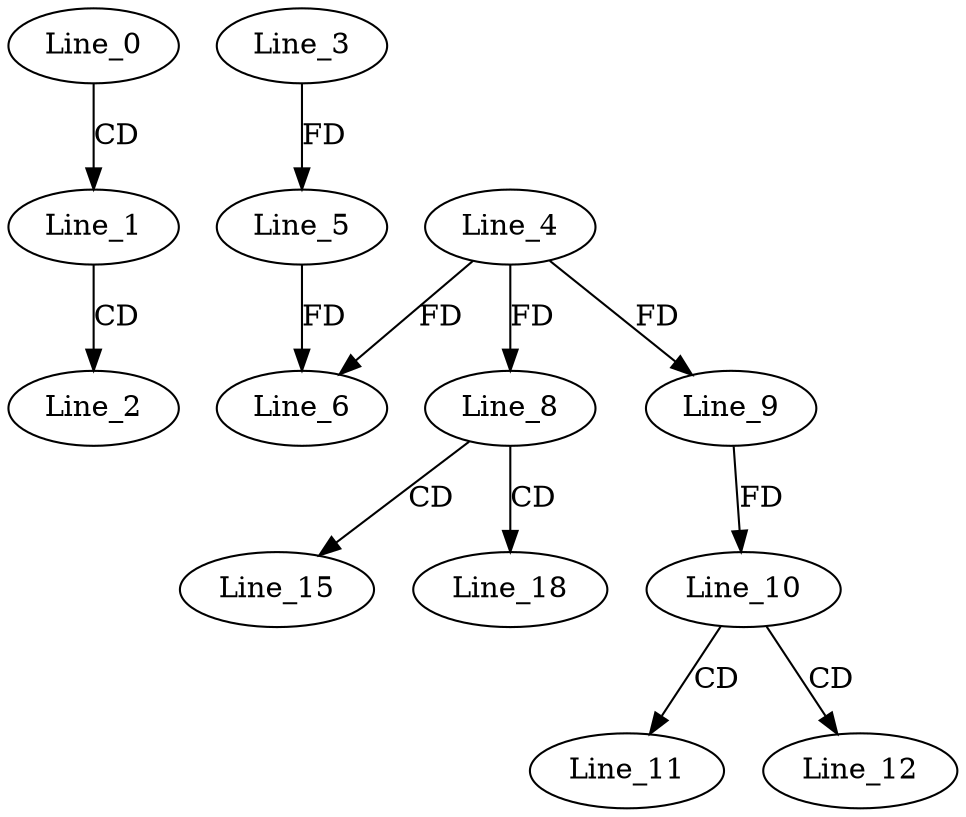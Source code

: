digraph G {
  Line_0;
  Line_1;
  Line_2;
  Line_3;
  Line_5;
  Line_4;
  Line_6;
  Line_5;
  Line_6;
  Line_6;
  Line_8;
  Line_9;
  Line_9;
  Line_10;
  Line_11;
  Line_12;
  Line_8;
  Line_15;
  Line_18;
  Line_0 -> Line_1 [ label="CD" ];
  Line_1 -> Line_2 [ label="CD" ];
  Line_3 -> Line_5 [ label="FD" ];
  Line_4 -> Line_6 [ label="FD" ];
  Line_5 -> Line_6 [ label="FD" ];
  Line_4 -> Line_8 [ label="FD" ];
  Line_4 -> Line_9 [ label="FD" ];
  Line_9 -> Line_10 [ label="FD" ];
  Line_10 -> Line_11 [ label="CD" ];
  Line_10 -> Line_12 [ label="CD" ];
  Line_8 -> Line_15 [ label="CD" ];
  Line_8 -> Line_18 [ label="CD" ];
}
